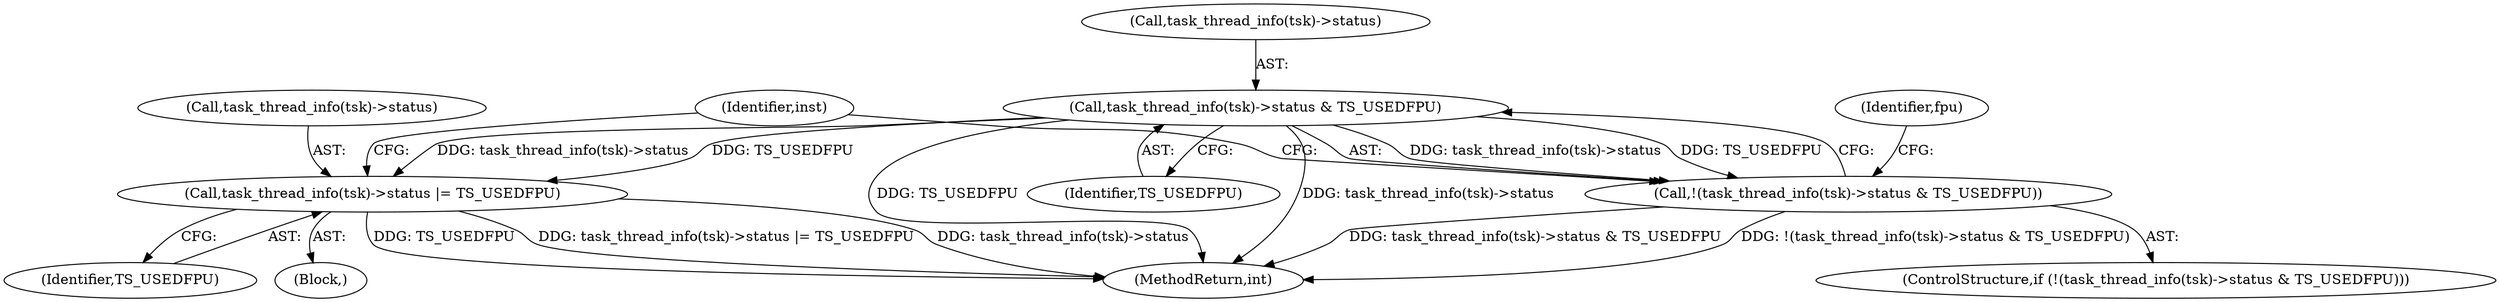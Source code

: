 digraph "0_linux_a8b0ca17b80e92faab46ee7179ba9e99ccb61233_28@API" {
"1000127" [label="(Call,task_thread_info(tsk)->status & TS_USEDFPU)"];
"1000126" [label="(Call,!(task_thread_info(tsk)->status & TS_USEDFPU))"];
"1000136" [label="(Call,task_thread_info(tsk)->status |= TS_USEDFPU)"];
"1000141" [label="(Identifier,TS_USEDFPU)"];
"1000128" [label="(Call,task_thread_info(tsk)->status)"];
"1000135" [label="(Identifier,fpu)"];
"1000125" [label="(ControlStructure,if (!(task_thread_info(tsk)->status & TS_USEDFPU)))"];
"1000144" [label="(Identifier,inst)"];
"1000133" [label="(Block,)"];
"1000136" [label="(Call,task_thread_info(tsk)->status |= TS_USEDFPU)"];
"1000147" [label="(MethodReturn,int)"];
"1000126" [label="(Call,!(task_thread_info(tsk)->status & TS_USEDFPU))"];
"1000137" [label="(Call,task_thread_info(tsk)->status)"];
"1000127" [label="(Call,task_thread_info(tsk)->status & TS_USEDFPU)"];
"1000132" [label="(Identifier,TS_USEDFPU)"];
"1000127" -> "1000126"  [label="AST: "];
"1000127" -> "1000132"  [label="CFG: "];
"1000128" -> "1000127"  [label="AST: "];
"1000132" -> "1000127"  [label="AST: "];
"1000126" -> "1000127"  [label="CFG: "];
"1000127" -> "1000147"  [label="DDG: TS_USEDFPU"];
"1000127" -> "1000147"  [label="DDG: task_thread_info(tsk)->status"];
"1000127" -> "1000126"  [label="DDG: task_thread_info(tsk)->status"];
"1000127" -> "1000126"  [label="DDG: TS_USEDFPU"];
"1000127" -> "1000136"  [label="DDG: task_thread_info(tsk)->status"];
"1000127" -> "1000136"  [label="DDG: TS_USEDFPU"];
"1000126" -> "1000125"  [label="AST: "];
"1000135" -> "1000126"  [label="CFG: "];
"1000144" -> "1000126"  [label="CFG: "];
"1000126" -> "1000147"  [label="DDG: task_thread_info(tsk)->status & TS_USEDFPU"];
"1000126" -> "1000147"  [label="DDG: !(task_thread_info(tsk)->status & TS_USEDFPU)"];
"1000136" -> "1000133"  [label="AST: "];
"1000136" -> "1000141"  [label="CFG: "];
"1000137" -> "1000136"  [label="AST: "];
"1000141" -> "1000136"  [label="AST: "];
"1000144" -> "1000136"  [label="CFG: "];
"1000136" -> "1000147"  [label="DDG: TS_USEDFPU"];
"1000136" -> "1000147"  [label="DDG: task_thread_info(tsk)->status |= TS_USEDFPU"];
"1000136" -> "1000147"  [label="DDG: task_thread_info(tsk)->status"];
}
